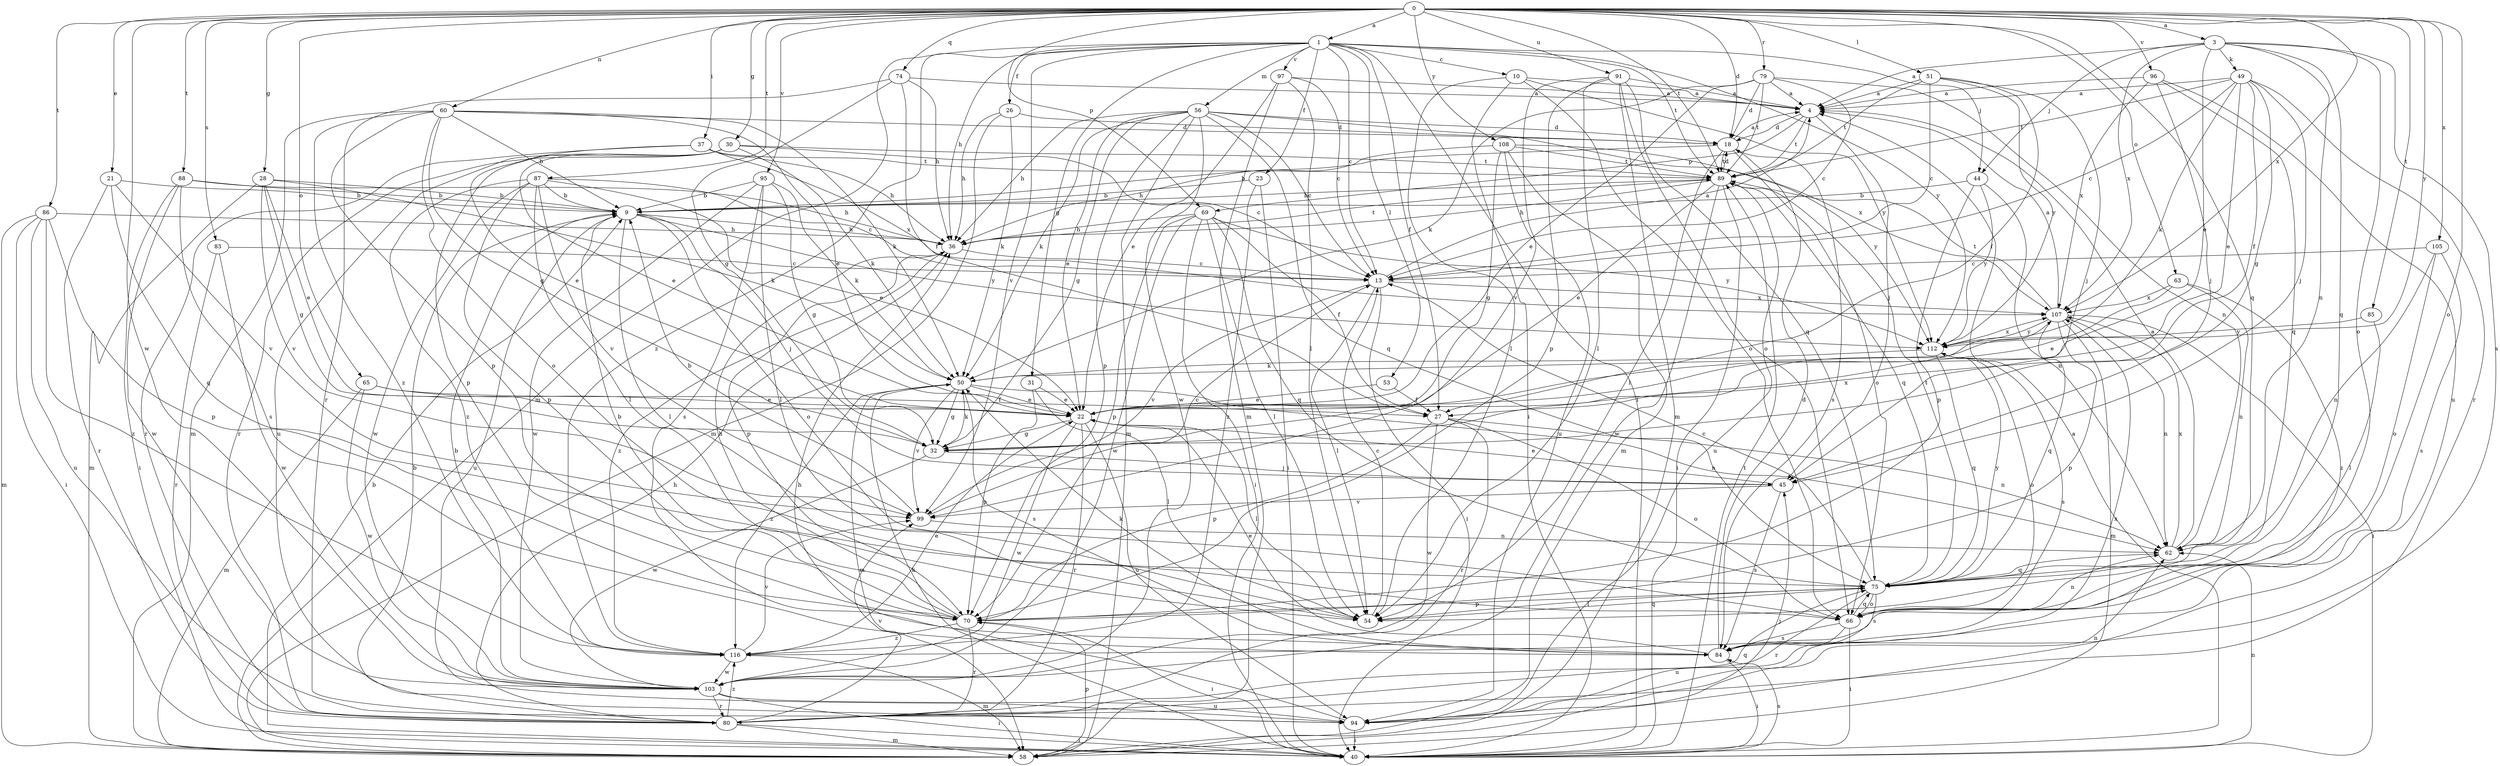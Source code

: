 strict digraph  {
0;
1;
3;
4;
9;
10;
13;
18;
21;
22;
23;
26;
27;
28;
30;
31;
32;
36;
37;
40;
44;
45;
49;
50;
51;
53;
54;
56;
58;
60;
62;
63;
65;
66;
69;
70;
74;
75;
79;
80;
83;
84;
85;
86;
87;
88;
89;
91;
94;
95;
96;
97;
99;
103;
105;
107;
108;
112;
116;
0 -> 1  [label=a];
0 -> 3  [label=a];
0 -> 18  [label=d];
0 -> 21  [label=e];
0 -> 28  [label=g];
0 -> 30  [label=g];
0 -> 37  [label=i];
0 -> 51  [label=l];
0 -> 60  [label=n];
0 -> 63  [label=o];
0 -> 65  [label=o];
0 -> 66  [label=o];
0 -> 69  [label=p];
0 -> 74  [label=q];
0 -> 75  [label=q];
0 -> 79  [label=r];
0 -> 83  [label=s];
0 -> 85  [label=t];
0 -> 86  [label=t];
0 -> 87  [label=t];
0 -> 88  [label=t];
0 -> 89  [label=t];
0 -> 91  [label=u];
0 -> 95  [label=v];
0 -> 96  [label=v];
0 -> 103  [label=w];
0 -> 105  [label=x];
0 -> 107  [label=x];
0 -> 108  [label=y];
0 -> 112  [label=y];
1 -> 10  [label=c];
1 -> 13  [label=c];
1 -> 23  [label=f];
1 -> 26  [label=f];
1 -> 27  [label=f];
1 -> 31  [label=g];
1 -> 36  [label=h];
1 -> 40  [label=i];
1 -> 44  [label=j];
1 -> 53  [label=l];
1 -> 56  [label=m];
1 -> 58  [label=m];
1 -> 89  [label=t];
1 -> 97  [label=v];
1 -> 99  [label=v];
1 -> 112  [label=y];
1 -> 116  [label=z];
3 -> 4  [label=a];
3 -> 22  [label=e];
3 -> 44  [label=j];
3 -> 49  [label=k];
3 -> 62  [label=n];
3 -> 66  [label=o];
3 -> 75  [label=q];
3 -> 84  [label=s];
3 -> 107  [label=x];
4 -> 18  [label=d];
4 -> 45  [label=j];
4 -> 69  [label=p];
4 -> 89  [label=t];
9 -> 36  [label=h];
9 -> 45  [label=j];
9 -> 54  [label=l];
9 -> 66  [label=o];
9 -> 94  [label=u];
9 -> 112  [label=y];
10 -> 4  [label=a];
10 -> 40  [label=i];
10 -> 54  [label=l];
10 -> 66  [label=o];
10 -> 112  [label=y];
13 -> 4  [label=a];
13 -> 40  [label=i];
13 -> 54  [label=l];
13 -> 99  [label=v];
13 -> 107  [label=x];
18 -> 4  [label=a];
18 -> 9  [label=b];
18 -> 54  [label=l];
18 -> 66  [label=o];
18 -> 84  [label=s];
18 -> 89  [label=t];
21 -> 9  [label=b];
21 -> 75  [label=q];
21 -> 80  [label=r];
21 -> 99  [label=v];
22 -> 32  [label=g];
22 -> 54  [label=l];
22 -> 80  [label=r];
22 -> 94  [label=u];
22 -> 103  [label=w];
23 -> 9  [label=b];
23 -> 40  [label=i];
23 -> 116  [label=z];
26 -> 18  [label=d];
26 -> 36  [label=h];
26 -> 50  [label=k];
26 -> 58  [label=m];
27 -> 62  [label=n];
27 -> 66  [label=o];
27 -> 70  [label=p];
27 -> 80  [label=r];
27 -> 103  [label=w];
28 -> 9  [label=b];
28 -> 22  [label=e];
28 -> 32  [label=g];
28 -> 50  [label=k];
28 -> 58  [label=m];
28 -> 99  [label=v];
30 -> 13  [label=c];
30 -> 22  [label=e];
30 -> 50  [label=k];
30 -> 70  [label=p];
30 -> 80  [label=r];
30 -> 89  [label=t];
30 -> 94  [label=u];
31 -> 22  [label=e];
31 -> 54  [label=l];
31 -> 70  [label=p];
32 -> 45  [label=j];
32 -> 50  [label=k];
32 -> 103  [label=w];
32 -> 107  [label=x];
36 -> 13  [label=c];
36 -> 70  [label=p];
36 -> 89  [label=t];
36 -> 116  [label=z];
37 -> 22  [label=e];
37 -> 36  [label=h];
37 -> 80  [label=r];
37 -> 89  [label=t];
37 -> 107  [label=x];
40 -> 4  [label=a];
40 -> 9  [label=b];
40 -> 50  [label=k];
40 -> 62  [label=n];
40 -> 84  [label=s];
40 -> 89  [label=t];
44 -> 9  [label=b];
44 -> 62  [label=n];
44 -> 70  [label=p];
44 -> 112  [label=y];
45 -> 22  [label=e];
45 -> 84  [label=s];
45 -> 99  [label=v];
49 -> 4  [label=a];
49 -> 13  [label=c];
49 -> 22  [label=e];
49 -> 27  [label=f];
49 -> 32  [label=g];
49 -> 45  [label=j];
49 -> 50  [label=k];
49 -> 80  [label=r];
49 -> 89  [label=t];
50 -> 22  [label=e];
50 -> 32  [label=g];
50 -> 58  [label=m];
50 -> 62  [label=n];
50 -> 84  [label=s];
50 -> 99  [label=v];
50 -> 116  [label=z];
51 -> 4  [label=a];
51 -> 13  [label=c];
51 -> 27  [label=f];
51 -> 45  [label=j];
51 -> 89  [label=t];
51 -> 112  [label=y];
53 -> 22  [label=e];
53 -> 27  [label=f];
54 -> 13  [label=c];
54 -> 75  [label=q];
56 -> 13  [label=c];
56 -> 18  [label=d];
56 -> 22  [label=e];
56 -> 32  [label=g];
56 -> 36  [label=h];
56 -> 50  [label=k];
56 -> 58  [label=m];
56 -> 70  [label=p];
56 -> 75  [label=q];
56 -> 103  [label=w];
56 -> 107  [label=x];
58 -> 45  [label=j];
58 -> 70  [label=p];
60 -> 9  [label=b];
60 -> 18  [label=d];
60 -> 22  [label=e];
60 -> 32  [label=g];
60 -> 50  [label=k];
60 -> 58  [label=m];
60 -> 66  [label=o];
60 -> 70  [label=p];
60 -> 116  [label=z];
62 -> 4  [label=a];
62 -> 75  [label=q];
62 -> 107  [label=x];
63 -> 22  [label=e];
63 -> 62  [label=n];
63 -> 107  [label=x];
63 -> 116  [label=z];
65 -> 22  [label=e];
65 -> 27  [label=f];
65 -> 58  [label=m];
65 -> 103  [label=w];
66 -> 40  [label=i];
66 -> 62  [label=n];
66 -> 75  [label=q];
66 -> 84  [label=s];
66 -> 94  [label=u];
69 -> 27  [label=f];
69 -> 36  [label=h];
69 -> 40  [label=i];
69 -> 54  [label=l];
69 -> 70  [label=p];
69 -> 75  [label=q];
69 -> 103  [label=w];
69 -> 112  [label=y];
70 -> 9  [label=b];
70 -> 36  [label=h];
70 -> 40  [label=i];
70 -> 80  [label=r];
70 -> 116  [label=z];
74 -> 4  [label=a];
74 -> 27  [label=f];
74 -> 32  [label=g];
74 -> 36  [label=h];
74 -> 80  [label=r];
75 -> 13  [label=c];
75 -> 54  [label=l];
75 -> 66  [label=o];
75 -> 70  [label=p];
75 -> 80  [label=r];
75 -> 84  [label=s];
75 -> 89  [label=t];
75 -> 112  [label=y];
79 -> 4  [label=a];
79 -> 13  [label=c];
79 -> 18  [label=d];
79 -> 22  [label=e];
79 -> 50  [label=k];
79 -> 62  [label=n];
79 -> 89  [label=t];
80 -> 9  [label=b];
80 -> 36  [label=h];
80 -> 40  [label=i];
80 -> 58  [label=m];
80 -> 75  [label=q];
80 -> 99  [label=v];
80 -> 116  [label=z];
83 -> 13  [label=c];
83 -> 80  [label=r];
83 -> 103  [label=w];
84 -> 18  [label=d];
84 -> 22  [label=e];
84 -> 40  [label=i];
84 -> 50  [label=k];
85 -> 54  [label=l];
85 -> 112  [label=y];
86 -> 36  [label=h];
86 -> 40  [label=i];
86 -> 58  [label=m];
86 -> 70  [label=p];
86 -> 94  [label=u];
86 -> 116  [label=z];
87 -> 9  [label=b];
87 -> 13  [label=c];
87 -> 22  [label=e];
87 -> 54  [label=l];
87 -> 70  [label=p];
87 -> 99  [label=v];
87 -> 103  [label=w];
87 -> 116  [label=z];
88 -> 9  [label=b];
88 -> 36  [label=h];
88 -> 40  [label=i];
88 -> 84  [label=s];
88 -> 103  [label=w];
89 -> 9  [label=b];
89 -> 18  [label=d];
89 -> 22  [label=e];
89 -> 36  [label=h];
89 -> 40  [label=i];
89 -> 75  [label=q];
89 -> 94  [label=u];
89 -> 103  [label=w];
91 -> 4  [label=a];
91 -> 54  [label=l];
91 -> 58  [label=m];
91 -> 66  [label=o];
91 -> 70  [label=p];
91 -> 75  [label=q];
91 -> 99  [label=v];
94 -> 36  [label=h];
94 -> 40  [label=i];
94 -> 62  [label=n];
94 -> 107  [label=x];
95 -> 9  [label=b];
95 -> 32  [label=g];
95 -> 50  [label=k];
95 -> 54  [label=l];
95 -> 84  [label=s];
95 -> 103  [label=w];
96 -> 4  [label=a];
96 -> 45  [label=j];
96 -> 75  [label=q];
96 -> 94  [label=u];
96 -> 107  [label=x];
97 -> 4  [label=a];
97 -> 13  [label=c];
97 -> 22  [label=e];
97 -> 54  [label=l];
97 -> 58  [label=m];
99 -> 9  [label=b];
99 -> 13  [label=c];
99 -> 62  [label=n];
103 -> 9  [label=b];
103 -> 40  [label=i];
103 -> 80  [label=r];
103 -> 94  [label=u];
105 -> 13  [label=c];
105 -> 62  [label=n];
105 -> 66  [label=o];
105 -> 84  [label=s];
107 -> 4  [label=a];
107 -> 40  [label=i];
107 -> 58  [label=m];
107 -> 62  [label=n];
107 -> 70  [label=p];
107 -> 75  [label=q];
107 -> 89  [label=t];
107 -> 112  [label=y];
108 -> 32  [label=g];
108 -> 36  [label=h];
108 -> 58  [label=m];
108 -> 89  [label=t];
108 -> 94  [label=u];
108 -> 112  [label=y];
112 -> 50  [label=k];
112 -> 66  [label=o];
112 -> 75  [label=q];
112 -> 84  [label=s];
112 -> 107  [label=x];
116 -> 22  [label=e];
116 -> 58  [label=m];
116 -> 99  [label=v];
116 -> 103  [label=w];
}
